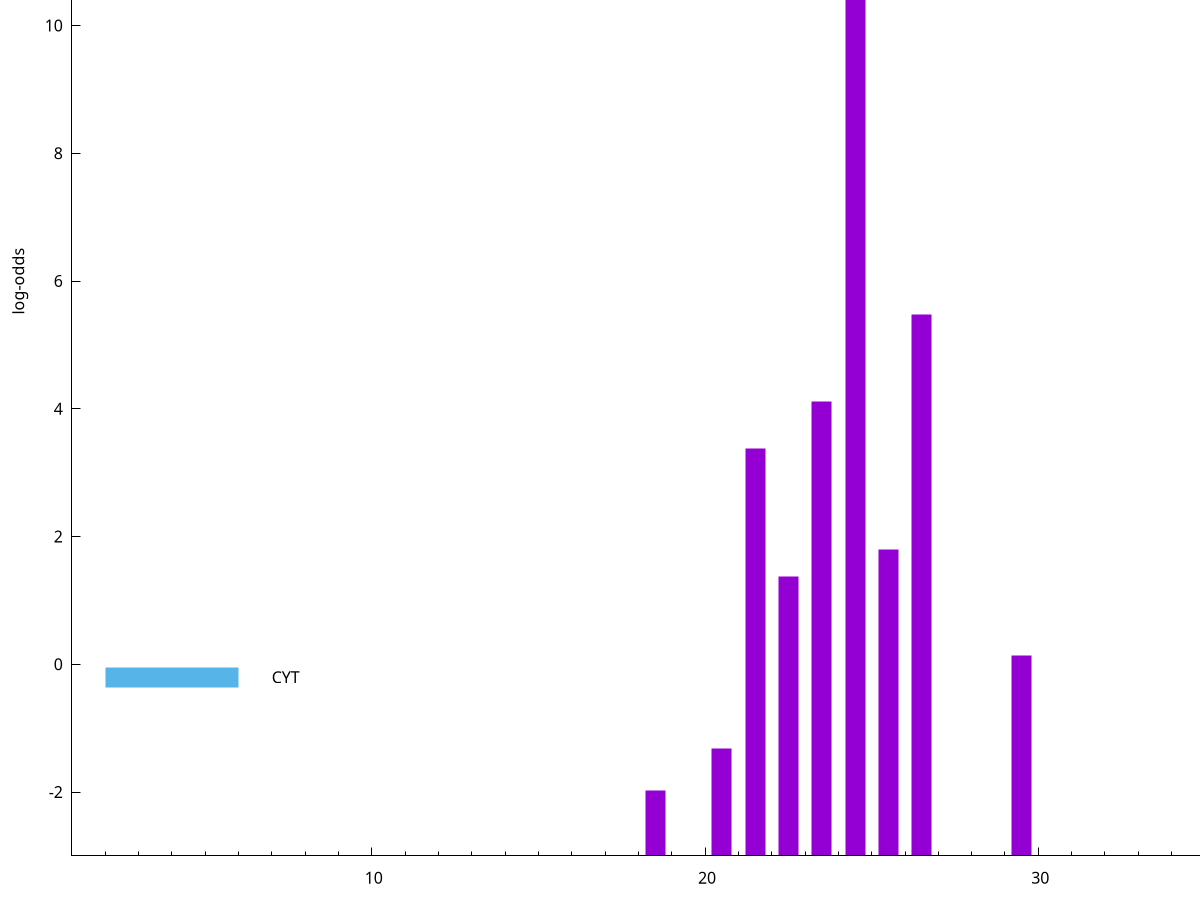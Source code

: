 set title "LipoP predictions for SRR3996261.gff"
set size 2., 1.4
set xrange [1:70] 
set mxtics 10
set yrange [-3:15]
set y2range [0:18]
set ylabel "log-odds"
set term postscript eps color solid "Helvetica" 30
set output "SRR3996261.gff12.eps"
set arrow from 2,12.2162 to 6,12.2162 nohead lt 1 lw 20
set label "SpI" at 7,12.2162
set arrow from 2,-0.200913 to 6,-0.200913 nohead lt 3 lw 20
set label "CYT" at 7,-0.200913
set arrow from 2,12.2162 to 6,12.2162 nohead lt 1 lw 20
set label "SpI" at 7,12.2162
# NOTE: The scores below are the log-odds scores with the threshold
# NOTE: subtracted (a hack to make gnuplot make the histogram all
# NOTE: look nice).
plot "-" axes x1y2 title "" with impulses lt 1 lw 20
24.500000 15.191600
26.500000 8.474520
23.500000 7.117550
21.500000 6.372270
25.500000 4.799570
22.500000 4.382310
29.500000 3.143990
20.500000 1.684160
18.500000 1.016960
e
exit
